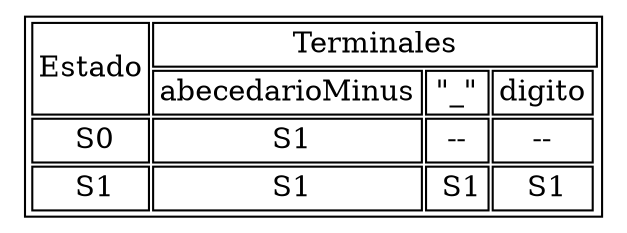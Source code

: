 digraph G{
node [ shape=none]
tbl [label=<
 <TABLE>
  <TR>
<TD colspan = "1" rowspan = "2">Estado</TD>

<TD colspan = " 4" >Terminales</TD>
</TR>
<tr><td>abecedarioMinus</td><td>"_"</td><td>digito</td></tr><tr><td> S0</td><td> S1</td><td>--</td><td>--</td> </tr><tr><td> S1</td><td> S1</td><td> S1</td><td> S1</td> </tr>
</TABLE>
>];
}
